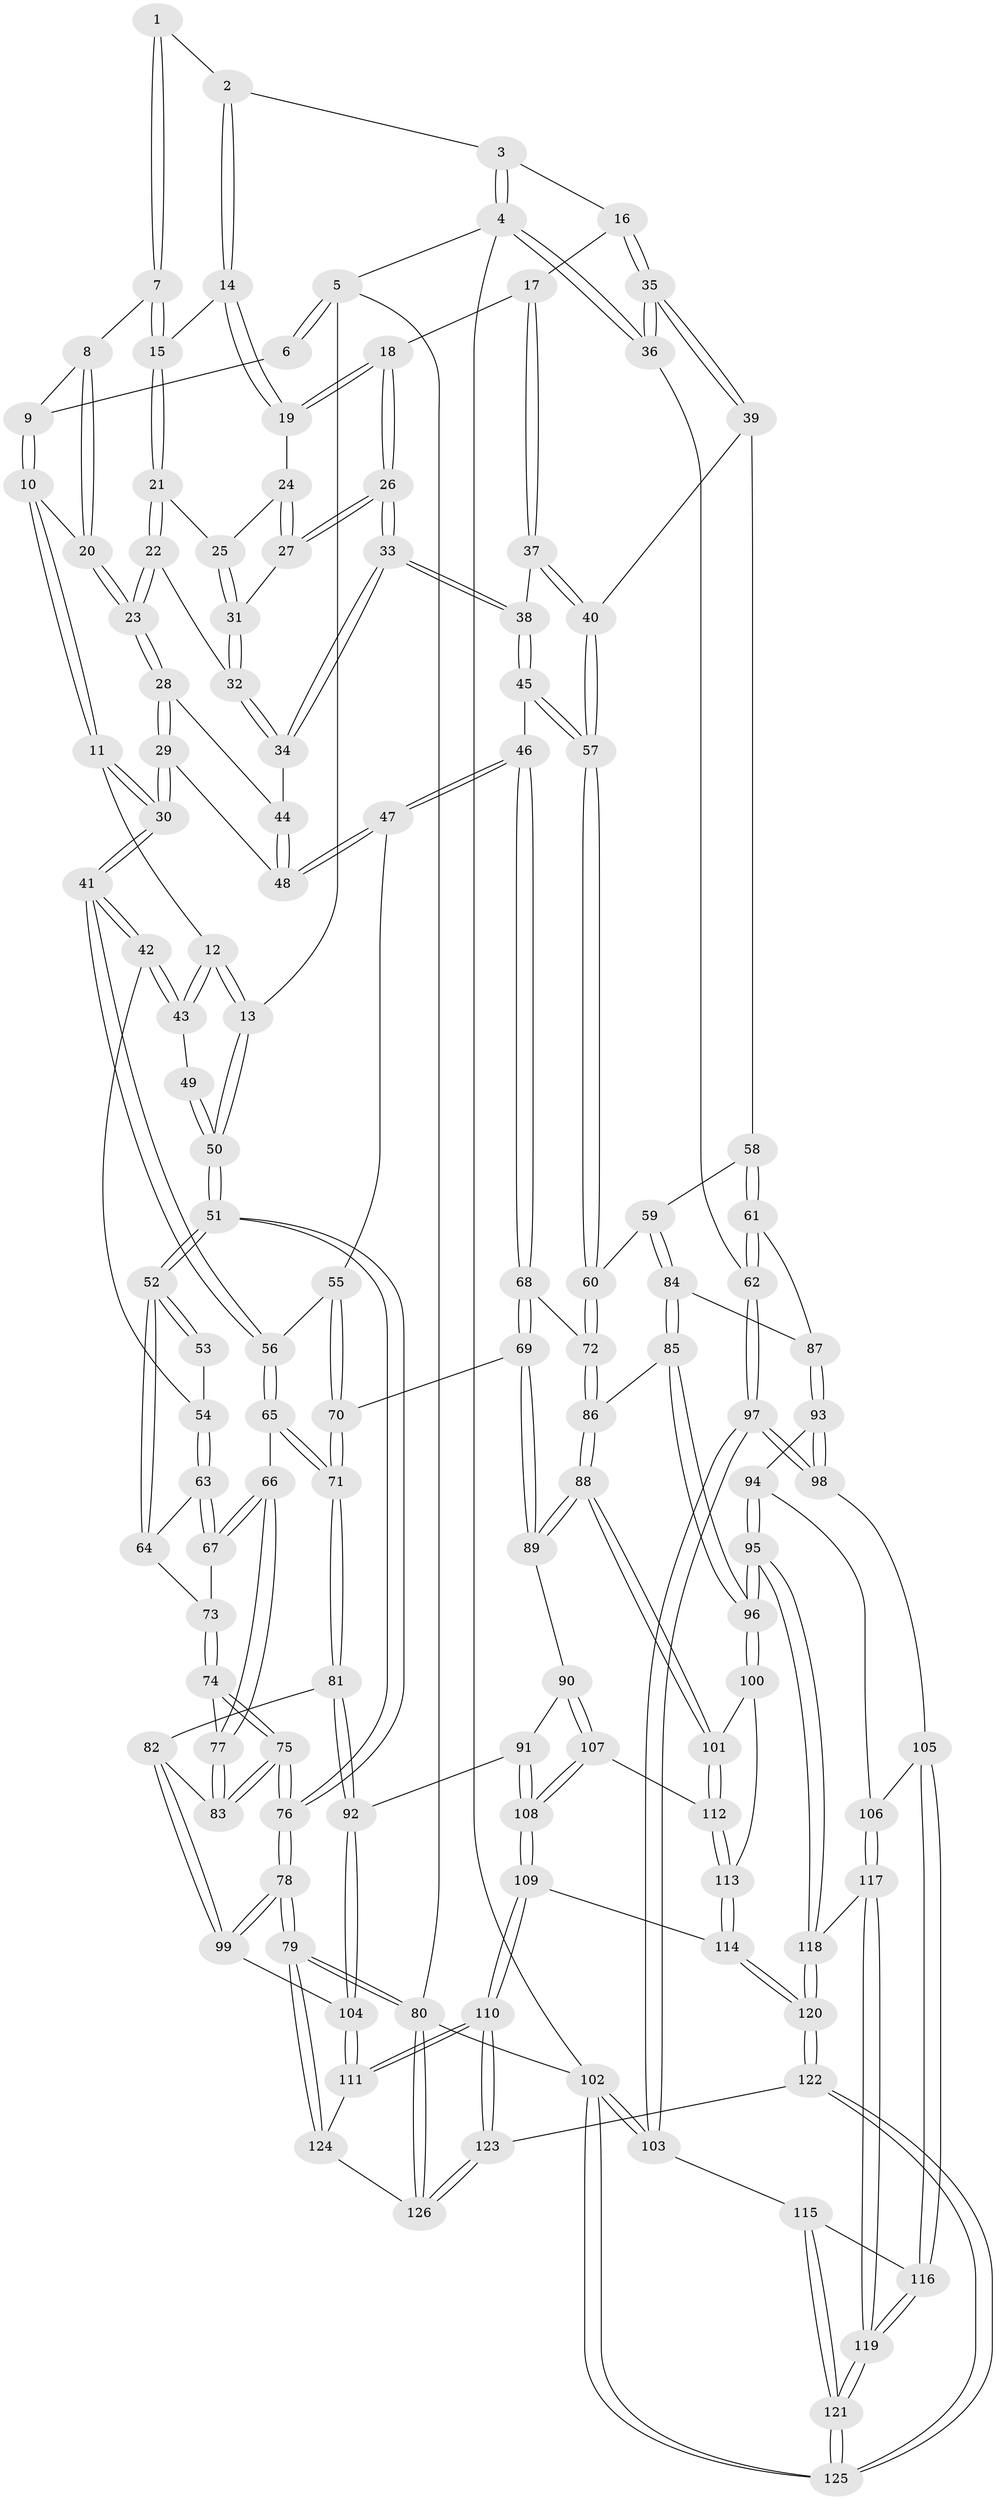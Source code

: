 // coarse degree distribution, {4: 0.25396825396825395, 2: 0.031746031746031744, 3: 0.1111111111111111, 5: 0.42857142857142855, 6: 0.14285714285714285, 7: 0.031746031746031744}
// Generated by graph-tools (version 1.1) at 2025/04/03/04/25 22:04:34]
// undirected, 126 vertices, 312 edges
graph export_dot {
graph [start="1"]
  node [color=gray90,style=filled];
  1 [pos="+0.37556940762920443+0"];
  2 [pos="+0.6590181787756777+0"];
  3 [pos="+0.7712908169844532+0"];
  4 [pos="+1+0"];
  5 [pos="+0+0"];
  6 [pos="+0.11347761721558146+0"];
  7 [pos="+0.3711185844605088+0.057374715054714864"];
  8 [pos="+0.3295475083266868+0.07038292640835286"];
  9 [pos="+0.13775659402349483+0"];
  10 [pos="+0.26606893038675034+0.09659694135157565"];
  11 [pos="+0.22539942645477867+0.11935118380419088"];
  12 [pos="+0.0752460684387202+0.1441560518956684"];
  13 [pos="+0+0"];
  14 [pos="+0.5793254052824744+0"];
  15 [pos="+0.4000163113448385+0.07910460614196822"];
  16 [pos="+0.7974820734067714+0.13615847730869918"];
  17 [pos="+0.7519989254582672+0.1742515558531799"];
  18 [pos="+0.7006079006113531+0.19177453030312025"];
  19 [pos="+0.5743252288614034+0.03818667753970003"];
  20 [pos="+0.27879331953344366+0.09853014997892455"];
  21 [pos="+0.405688739136583+0.09840406423767578"];
  22 [pos="+0.4084403674654194+0.2038378425735904"];
  23 [pos="+0.362269476184291+0.24716228554702616"];
  24 [pos="+0.5709905285350388+0.04867180570750483"];
  25 [pos="+0.5348998635918175+0.11828436091286947"];
  26 [pos="+0.6773632420691434+0.20783634702672105"];
  27 [pos="+0.6235362783298964+0.1794855063541684"];
  28 [pos="+0.3513643557835154+0.2709455295709495"];
  29 [pos="+0.3336619503758316+0.2936310197998783"];
  30 [pos="+0.29527863169981405+0.3219981716140031"];
  31 [pos="+0.5197214819894707+0.18161460620270362"];
  32 [pos="+0.5126563275276315+0.19300939890101787"];
  33 [pos="+0.6238557867202292+0.30173017204959074"];
  34 [pos="+0.5577793054449649+0.27255559851979655"];
  35 [pos="+1+0.3072958045236316"];
  36 [pos="+1+0.3299879628142105"];
  37 [pos="+0.76888775397024+0.37251839466302744"];
  38 [pos="+0.6296956306001196+0.31788467062865783"];
  39 [pos="+0.7761761116641879+0.37788049473987045"];
  40 [pos="+0.7740977877782546+0.3773376353356516"];
  41 [pos="+0.2665305902196578+0.35092020087841497"];
  42 [pos="+0.23261048461576264+0.34978154353435076"];
  43 [pos="+0.17432916850107236+0.3062353801262821"];
  44 [pos="+0.5083168547335969+0.30652038385698654"];
  45 [pos="+0.5795287531196296+0.42386504446946055"];
  46 [pos="+0.5582664867365883+0.43689820636675203"];
  47 [pos="+0.5079428695901304+0.42689092659703615"];
  48 [pos="+0.4876638950173572+0.3821897925507501"];
  49 [pos="+0.0701889196689286+0.339075898120308"];
  50 [pos="+0+0.37638894169808035"];
  51 [pos="+0+0.5313105390226924"];
  52 [pos="+0+0.511548254655178"];
  53 [pos="+0.06531971695610447+0.39503787594255024"];
  54 [pos="+0.17510059749130574+0.4146233455067182"];
  55 [pos="+0.45244680269185295+0.459096808685716"];
  56 [pos="+0.28601568110205605+0.38632609257663114"];
  57 [pos="+0.6825443055719328+0.47126193347116857"];
  58 [pos="+0.790541261306321+0.4432077398779327"];
  59 [pos="+0.7080045168527052+0.5546085890355217"];
  60 [pos="+0.6944641269050491+0.5457952871210802"];
  61 [pos="+0.8519901575900816+0.569971057442988"];
  62 [pos="+1+0.4638334273505075"];
  63 [pos="+0.17096676302466624+0.4201325466615218"];
  64 [pos="+0.0869996536755289+0.48215131971290864"];
  65 [pos="+0.2924171099049283+0.435135934780172"];
  66 [pos="+0.19167935144948542+0.547832458029565"];
  67 [pos="+0.1873386388530719+0.5318291993543951"];
  68 [pos="+0.5665001084630797+0.5384651529303521"];
  69 [pos="+0.4954177330765826+0.577831724807717"];
  70 [pos="+0.43038851345952117+0.5662349265214033"];
  71 [pos="+0.33118745935561306+0.6234144918018873"];
  72 [pos="+0.6084029909057256+0.5670996262779294"];
  73 [pos="+0.10704306684936636+0.5112102026747567"];
  74 [pos="+0.14171378461972103+0.5711007619173151"];
  75 [pos="+0+0.6989953190964048"];
  76 [pos="+0+0.8160315268260073"];
  77 [pos="+0.19399076027860876+0.5781154795973968"];
  78 [pos="+0+0.8181102042921454"];
  79 [pos="+0+1"];
  80 [pos="+0+1"];
  81 [pos="+0.32959566186978295+0.6267571442104984"];
  82 [pos="+0.23931404521633576+0.6133461915189752"];
  83 [pos="+0.2267888444344605+0.6069080902156009"];
  84 [pos="+0.7350279463639313+0.5800472214102619"];
  85 [pos="+0.694362046878927+0.6547139473614807"];
  86 [pos="+0.6045470825083159+0.6235166635689467"];
  87 [pos="+0.8306160903983081+0.5912475521546778"];
  88 [pos="+0.556517714845679+0.7038102455777243"];
  89 [pos="+0.546595472641565+0.7006711701323295"];
  90 [pos="+0.5009144184691612+0.7084755843386757"];
  91 [pos="+0.4267712681667062+0.7077203468448031"];
  92 [pos="+0.3337841063661534+0.6478376563207001"];
  93 [pos="+0.8355934229075683+0.6788331284943497"];
  94 [pos="+0.8286794143327402+0.69982230616571"];
  95 [pos="+0.6925465182007557+0.7623213352169698"];
  96 [pos="+0.6900775191746971+0.7601697253427684"];
  97 [pos="+1+0.6605990193062727"];
  98 [pos="+1+0.7044040355796083"];
  99 [pos="+0.06163984456523934+0.7954041507293941"];
  100 [pos="+0.5852368438995609+0.7373175383850048"];
  101 [pos="+0.5566983314824191+0.7040252851722779"];
  102 [pos="+1+1"];
  103 [pos="+1+0.7956875097606094"];
  104 [pos="+0.259885941213148+0.8135449277028332"];
  105 [pos="+0.9223010313795478+0.7843945750272269"];
  106 [pos="+0.8732109570965084+0.7797126020355276"];
  107 [pos="+0.48234772719595975+0.8048024014204928"];
  108 [pos="+0.4346377982427263+0.8319573818079706"];
  109 [pos="+0.42278388963108304+0.862264129030633"];
  110 [pos="+0.39414210005838407+0.8996434986548647"];
  111 [pos="+0.29052833295617353+0.8600081560174122"];
  112 [pos="+0.4828934649017144+0.804751512497625"];
  113 [pos="+0.5552859697596296+0.8002696096849906"];
  114 [pos="+0.5538217476592601+0.8445857219851487"];
  115 [pos="+0.9542136966428652+0.851679729468046"];
  116 [pos="+0.9345578294759798+0.8222489636457165"];
  117 [pos="+0.816727248807931+0.8729831704766707"];
  118 [pos="+0.7168177563808394+0.8672469713007117"];
  119 [pos="+0.8607321149800785+0.9158689410264671"];
  120 [pos="+0.6278139396822774+0.9951941569984493"];
  121 [pos="+0.9212623366148783+0.9926624684361366"];
  122 [pos="+0.5728475963478025+1"];
  123 [pos="+0.5432122921833443+1"];
  124 [pos="+0.2530538399666451+0.9335374183058398"];
  125 [pos="+1+1"];
  126 [pos="+0.26408279648022653+1"];
  1 -- 2;
  1 -- 7;
  1 -- 7;
  2 -- 3;
  2 -- 14;
  2 -- 14;
  3 -- 4;
  3 -- 4;
  3 -- 16;
  4 -- 5;
  4 -- 36;
  4 -- 36;
  4 -- 102;
  5 -- 6;
  5 -- 6;
  5 -- 13;
  5 -- 80;
  6 -- 9;
  7 -- 8;
  7 -- 15;
  7 -- 15;
  8 -- 9;
  8 -- 20;
  8 -- 20;
  9 -- 10;
  9 -- 10;
  10 -- 11;
  10 -- 11;
  10 -- 20;
  11 -- 12;
  11 -- 30;
  11 -- 30;
  12 -- 13;
  12 -- 13;
  12 -- 43;
  12 -- 43;
  13 -- 50;
  13 -- 50;
  14 -- 15;
  14 -- 19;
  14 -- 19;
  15 -- 21;
  15 -- 21;
  16 -- 17;
  16 -- 35;
  16 -- 35;
  17 -- 18;
  17 -- 37;
  17 -- 37;
  18 -- 19;
  18 -- 19;
  18 -- 26;
  18 -- 26;
  19 -- 24;
  20 -- 23;
  20 -- 23;
  21 -- 22;
  21 -- 22;
  21 -- 25;
  22 -- 23;
  22 -- 23;
  22 -- 32;
  23 -- 28;
  23 -- 28;
  24 -- 25;
  24 -- 27;
  24 -- 27;
  25 -- 31;
  25 -- 31;
  26 -- 27;
  26 -- 27;
  26 -- 33;
  26 -- 33;
  27 -- 31;
  28 -- 29;
  28 -- 29;
  28 -- 44;
  29 -- 30;
  29 -- 30;
  29 -- 48;
  30 -- 41;
  30 -- 41;
  31 -- 32;
  31 -- 32;
  32 -- 34;
  32 -- 34;
  33 -- 34;
  33 -- 34;
  33 -- 38;
  33 -- 38;
  34 -- 44;
  35 -- 36;
  35 -- 36;
  35 -- 39;
  35 -- 39;
  36 -- 62;
  37 -- 38;
  37 -- 40;
  37 -- 40;
  38 -- 45;
  38 -- 45;
  39 -- 40;
  39 -- 58;
  40 -- 57;
  40 -- 57;
  41 -- 42;
  41 -- 42;
  41 -- 56;
  41 -- 56;
  42 -- 43;
  42 -- 43;
  42 -- 54;
  43 -- 49;
  44 -- 48;
  44 -- 48;
  45 -- 46;
  45 -- 57;
  45 -- 57;
  46 -- 47;
  46 -- 47;
  46 -- 68;
  46 -- 68;
  47 -- 48;
  47 -- 48;
  47 -- 55;
  49 -- 50;
  49 -- 50;
  50 -- 51;
  50 -- 51;
  51 -- 52;
  51 -- 52;
  51 -- 76;
  51 -- 76;
  52 -- 53;
  52 -- 53;
  52 -- 64;
  52 -- 64;
  53 -- 54;
  54 -- 63;
  54 -- 63;
  55 -- 56;
  55 -- 70;
  55 -- 70;
  56 -- 65;
  56 -- 65;
  57 -- 60;
  57 -- 60;
  58 -- 59;
  58 -- 61;
  58 -- 61;
  59 -- 60;
  59 -- 84;
  59 -- 84;
  60 -- 72;
  60 -- 72;
  61 -- 62;
  61 -- 62;
  61 -- 87;
  62 -- 97;
  62 -- 97;
  63 -- 64;
  63 -- 67;
  63 -- 67;
  64 -- 73;
  65 -- 66;
  65 -- 71;
  65 -- 71;
  66 -- 67;
  66 -- 67;
  66 -- 77;
  66 -- 77;
  67 -- 73;
  68 -- 69;
  68 -- 69;
  68 -- 72;
  69 -- 70;
  69 -- 89;
  69 -- 89;
  70 -- 71;
  70 -- 71;
  71 -- 81;
  71 -- 81;
  72 -- 86;
  72 -- 86;
  73 -- 74;
  73 -- 74;
  74 -- 75;
  74 -- 75;
  74 -- 77;
  75 -- 76;
  75 -- 76;
  75 -- 83;
  75 -- 83;
  76 -- 78;
  76 -- 78;
  77 -- 83;
  77 -- 83;
  78 -- 79;
  78 -- 79;
  78 -- 99;
  78 -- 99;
  79 -- 80;
  79 -- 80;
  79 -- 124;
  79 -- 124;
  80 -- 102;
  80 -- 126;
  80 -- 126;
  81 -- 82;
  81 -- 92;
  81 -- 92;
  82 -- 83;
  82 -- 99;
  82 -- 99;
  84 -- 85;
  84 -- 85;
  84 -- 87;
  85 -- 86;
  85 -- 96;
  85 -- 96;
  86 -- 88;
  86 -- 88;
  87 -- 93;
  87 -- 93;
  88 -- 89;
  88 -- 89;
  88 -- 101;
  88 -- 101;
  89 -- 90;
  90 -- 91;
  90 -- 107;
  90 -- 107;
  91 -- 92;
  91 -- 108;
  91 -- 108;
  92 -- 104;
  92 -- 104;
  93 -- 94;
  93 -- 98;
  93 -- 98;
  94 -- 95;
  94 -- 95;
  94 -- 106;
  95 -- 96;
  95 -- 96;
  95 -- 118;
  95 -- 118;
  96 -- 100;
  96 -- 100;
  97 -- 98;
  97 -- 98;
  97 -- 103;
  97 -- 103;
  98 -- 105;
  99 -- 104;
  100 -- 101;
  100 -- 113;
  101 -- 112;
  101 -- 112;
  102 -- 103;
  102 -- 103;
  102 -- 125;
  102 -- 125;
  103 -- 115;
  104 -- 111;
  104 -- 111;
  105 -- 106;
  105 -- 116;
  105 -- 116;
  106 -- 117;
  106 -- 117;
  107 -- 108;
  107 -- 108;
  107 -- 112;
  108 -- 109;
  108 -- 109;
  109 -- 110;
  109 -- 110;
  109 -- 114;
  110 -- 111;
  110 -- 111;
  110 -- 123;
  110 -- 123;
  111 -- 124;
  112 -- 113;
  112 -- 113;
  113 -- 114;
  113 -- 114;
  114 -- 120;
  114 -- 120;
  115 -- 116;
  115 -- 121;
  115 -- 121;
  116 -- 119;
  116 -- 119;
  117 -- 118;
  117 -- 119;
  117 -- 119;
  118 -- 120;
  118 -- 120;
  119 -- 121;
  119 -- 121;
  120 -- 122;
  120 -- 122;
  121 -- 125;
  121 -- 125;
  122 -- 123;
  122 -- 125;
  122 -- 125;
  123 -- 126;
  123 -- 126;
  124 -- 126;
}
